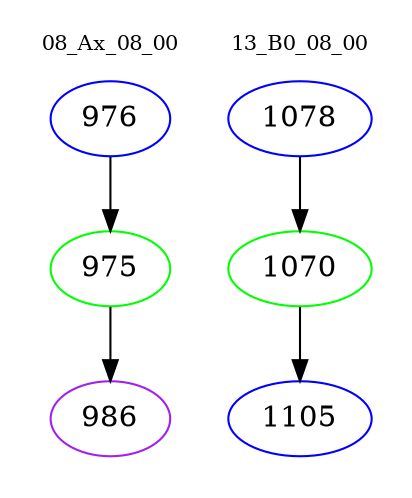 digraph{
subgraph cluster_0 {
color = white
label = "08_Ax_08_00";
fontsize=10;
T0_976 [label="976", color="blue"]
T0_976 -> T0_975 [color="black"]
T0_975 [label="975", color="green"]
T0_975 -> T0_986 [color="black"]
T0_986 [label="986", color="purple"]
}
subgraph cluster_1 {
color = white
label = "13_B0_08_00";
fontsize=10;
T1_1078 [label="1078", color="blue"]
T1_1078 -> T1_1070 [color="black"]
T1_1070 [label="1070", color="green"]
T1_1070 -> T1_1105 [color="black"]
T1_1105 [label="1105", color="blue"]
}
}
